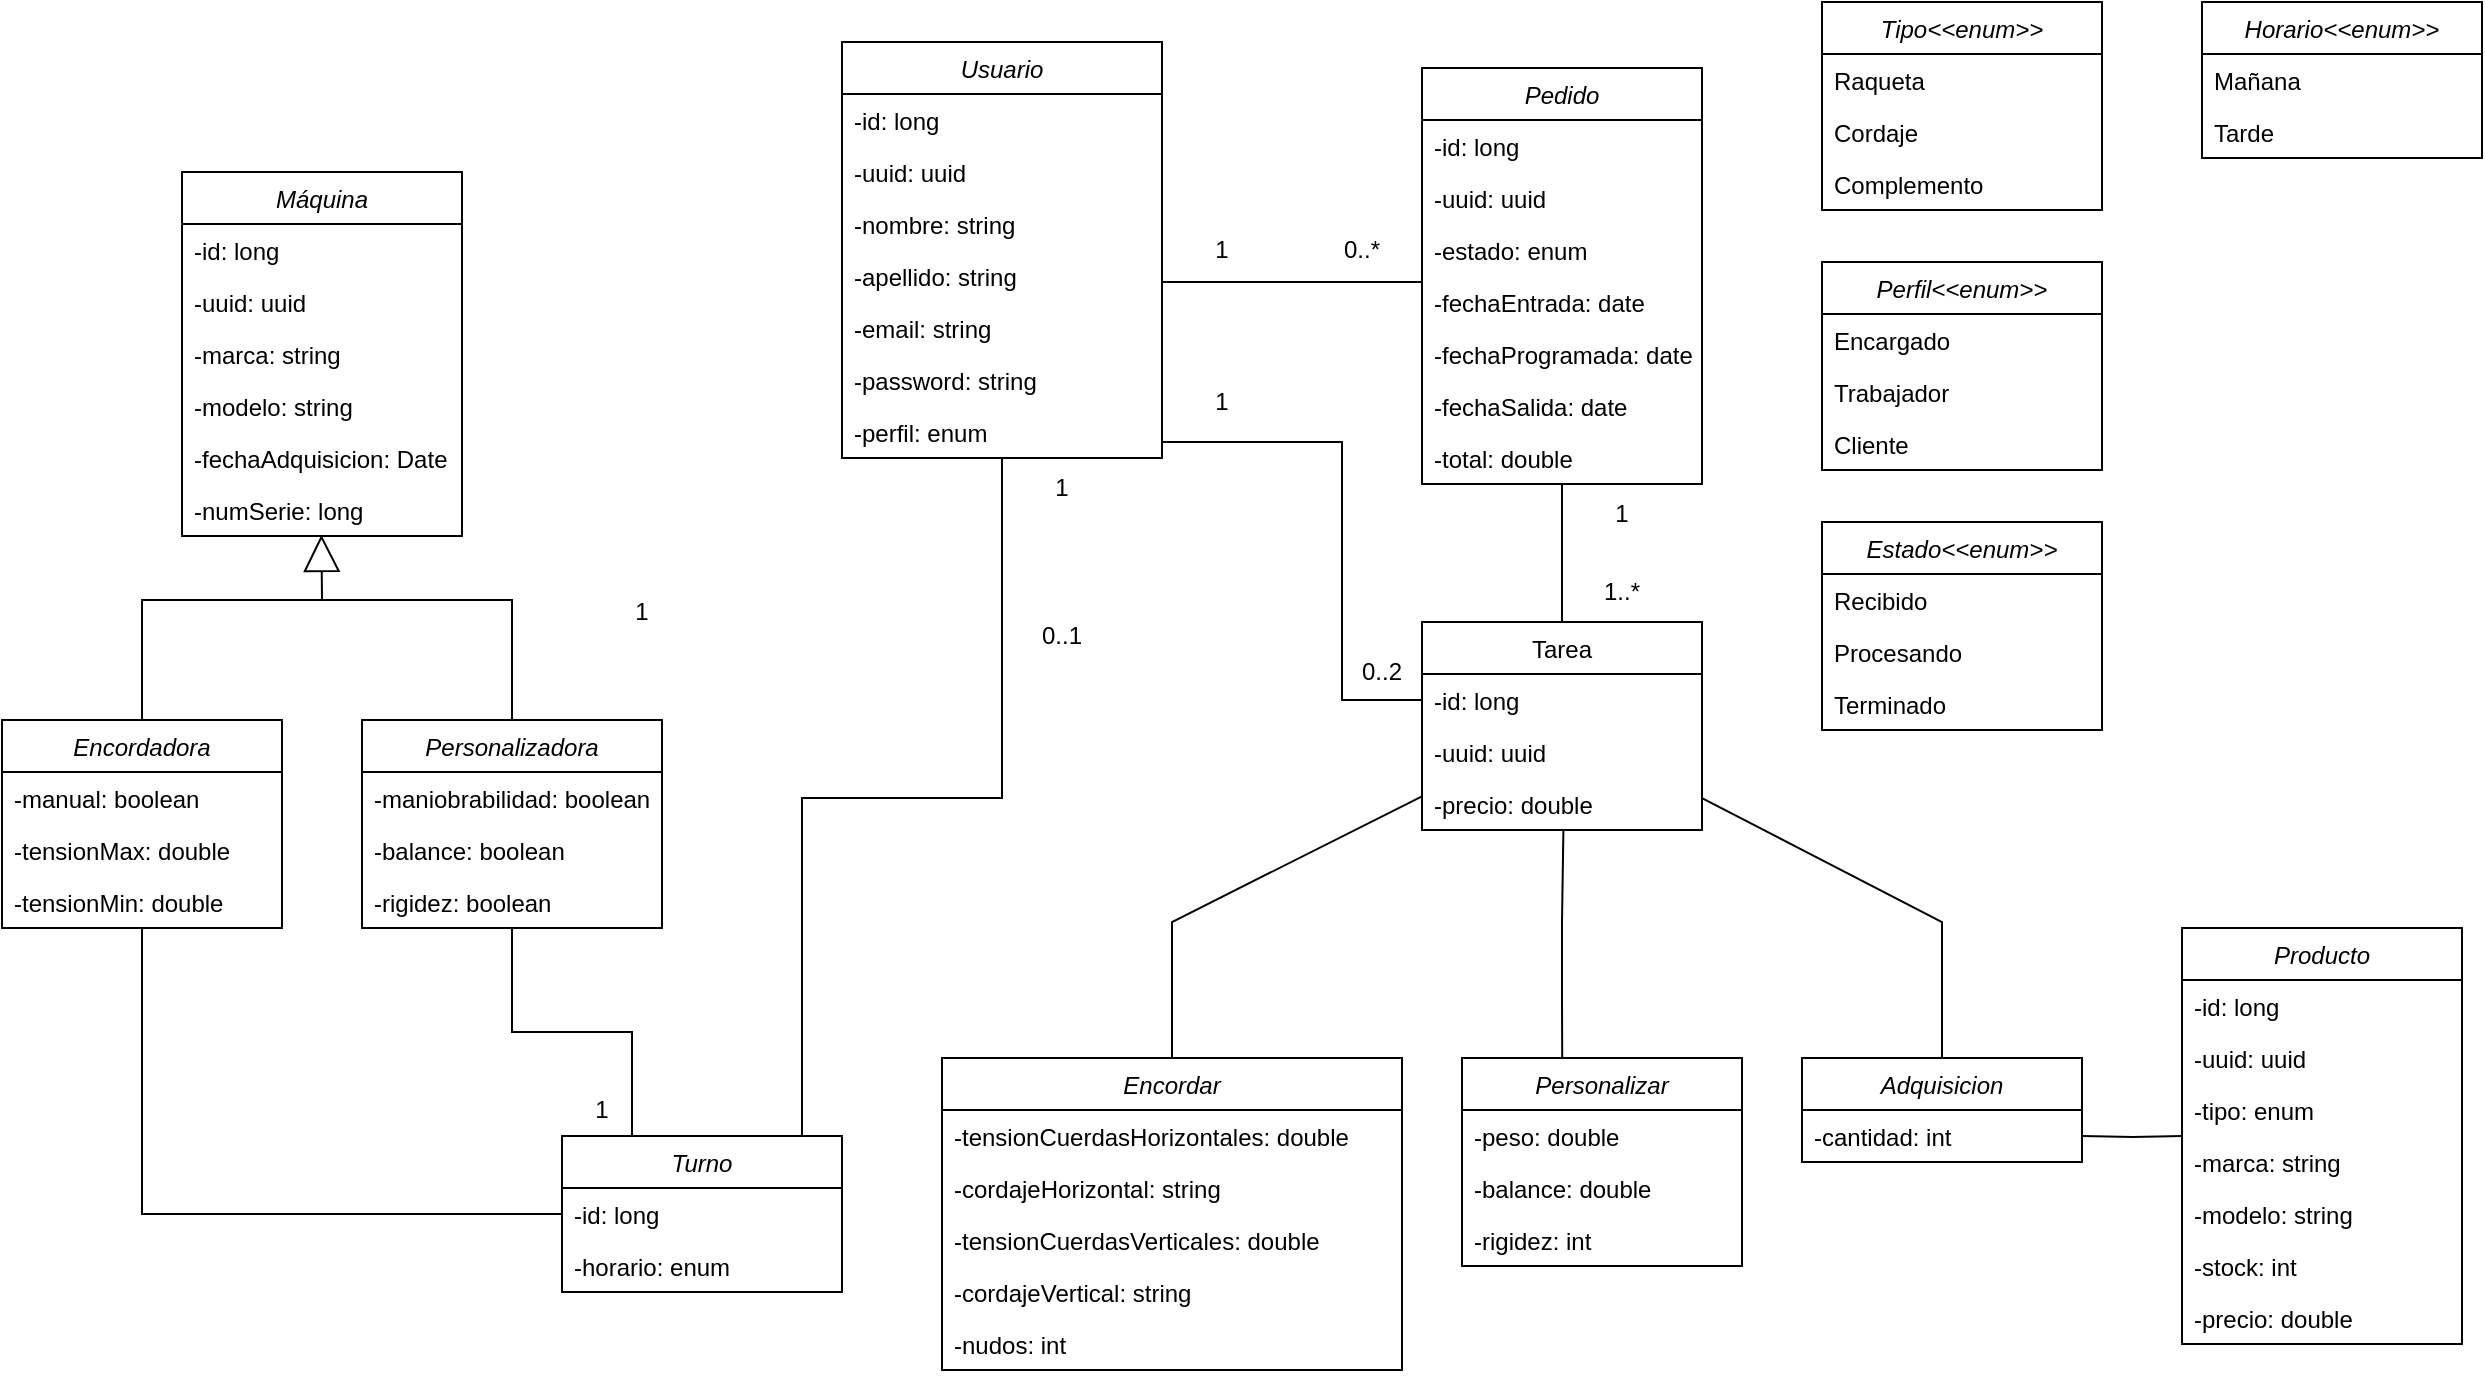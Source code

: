 <mxfile version="20.5.3" type="embed"><diagram id="C5RBs43oDa-KdzZeNtuy" name="Page-1"><mxGraphModel dx="2735" dy="703" grid="1" gridSize="10" guides="1" tooltips="1" connect="1" arrows="1" fold="1" page="1" pageScale="1" pageWidth="1654" pageHeight="2336" math="0" shadow="0"><root><mxCell id="WIyWlLk6GJQsqaUBKTNV-0"/><mxCell id="WIyWlLk6GJQsqaUBKTNV-1" parent="WIyWlLk6GJQsqaUBKTNV-0"/><mxCell id="zkfFHV4jXpPFQw0GAbJ--0" value="Usuario" style="swimlane;fontStyle=2;align=center;verticalAlign=top;childLayout=stackLayout;horizontal=1;startSize=26;horizontalStack=0;resizeParent=1;resizeLast=0;collapsible=1;marginBottom=0;rounded=0;shadow=0;strokeWidth=1;" parent="WIyWlLk6GJQsqaUBKTNV-1" vertex="1"><mxGeometry x="400" y="80" width="160" height="208" as="geometry"><mxRectangle x="230" y="140" width="160" height="26" as="alternateBounds"/></mxGeometry></mxCell><mxCell id="JDHlonyrIvoLY-r9E64h-44" value="-id: long" style="text;strokeColor=none;fillColor=none;align=left;verticalAlign=top;spacingLeft=4;spacingRight=4;overflow=hidden;rotatable=0;points=[[0,0.5],[1,0.5]];portConstraint=eastwest;" parent="zkfFHV4jXpPFQw0GAbJ--0" vertex="1"><mxGeometry y="26" width="160" height="26" as="geometry"/></mxCell><mxCell id="JDHlonyrIvoLY-r9E64h-45" value="-uuid: uuid" style="text;strokeColor=none;fillColor=none;align=left;verticalAlign=top;spacingLeft=4;spacingRight=4;overflow=hidden;rotatable=0;points=[[0,0.5],[1,0.5]];portConstraint=eastwest;" parent="zkfFHV4jXpPFQw0GAbJ--0" vertex="1"><mxGeometry y="52" width="160" height="26" as="geometry"/></mxCell><mxCell id="zkfFHV4jXpPFQw0GAbJ--1" value="-nombre: string" style="text;align=left;verticalAlign=top;spacingLeft=4;spacingRight=4;overflow=hidden;rotatable=0;points=[[0,0.5],[1,0.5]];portConstraint=eastwest;" parent="zkfFHV4jXpPFQw0GAbJ--0" vertex="1"><mxGeometry y="78" width="160" height="26" as="geometry"/></mxCell><mxCell id="zkfFHV4jXpPFQw0GAbJ--2" value="-apellido: string" style="text;align=left;verticalAlign=top;spacingLeft=4;spacingRight=4;overflow=hidden;rotatable=0;points=[[0,0.5],[1,0.5]];portConstraint=eastwest;rounded=0;shadow=0;html=0;" parent="zkfFHV4jXpPFQw0GAbJ--0" vertex="1"><mxGeometry y="104" width="160" height="26" as="geometry"/></mxCell><mxCell id="zkfFHV4jXpPFQw0GAbJ--3" value="-email: string" style="text;align=left;verticalAlign=top;spacingLeft=4;spacingRight=4;overflow=hidden;rotatable=0;points=[[0,0.5],[1,0.5]];portConstraint=eastwest;rounded=0;shadow=0;html=0;" parent="zkfFHV4jXpPFQw0GAbJ--0" vertex="1"><mxGeometry y="130" width="160" height="26" as="geometry"/></mxCell><mxCell id="ugtasmN3zLT_TulPQqUj-0" value="-password: string" style="text;align=left;verticalAlign=top;spacingLeft=4;spacingRight=4;overflow=hidden;rotatable=0;points=[[0,0.5],[1,0.5]];portConstraint=eastwest;rounded=0;shadow=0;html=0;" parent="zkfFHV4jXpPFQw0GAbJ--0" vertex="1"><mxGeometry y="156" width="160" height="26" as="geometry"/></mxCell><mxCell id="zkfFHV4jXpPFQw0GAbJ--5" value="-perfil: enum" style="text;align=left;verticalAlign=top;spacingLeft=4;spacingRight=4;overflow=hidden;rotatable=0;points=[[0,0.5],[1,0.5]];portConstraint=eastwest;" parent="zkfFHV4jXpPFQw0GAbJ--0" vertex="1"><mxGeometry y="182" width="160" height="26" as="geometry"/></mxCell><mxCell id="ugtasmN3zLT_TulPQqUj-5" value="Perfil&lt;&lt;enum&gt;&gt;" style="swimlane;fontStyle=2;childLayout=stackLayout;horizontal=1;startSize=26;fillColor=none;horizontalStack=0;resizeParent=1;resizeParentMax=0;resizeLast=0;collapsible=1;marginBottom=0;" parent="WIyWlLk6GJQsqaUBKTNV-1" vertex="1"><mxGeometry x="890" y="190" width="140" height="104" as="geometry"/></mxCell><mxCell id="ugtasmN3zLT_TulPQqUj-6" value="Encargado    " style="text;strokeColor=none;fillColor=none;align=left;verticalAlign=top;spacingLeft=4;spacingRight=4;overflow=hidden;rotatable=0;points=[[0,0.5],[1,0.5]];portConstraint=eastwest;" parent="ugtasmN3zLT_TulPQqUj-5" vertex="1"><mxGeometry y="26" width="140" height="26" as="geometry"/></mxCell><mxCell id="ugtasmN3zLT_TulPQqUj-7" value="Trabajador" style="text;strokeColor=none;fillColor=none;align=left;verticalAlign=top;spacingLeft=4;spacingRight=4;overflow=hidden;rotatable=0;points=[[0,0.5],[1,0.5]];portConstraint=eastwest;" parent="ugtasmN3zLT_TulPQqUj-5" vertex="1"><mxGeometry y="52" width="140" height="26" as="geometry"/></mxCell><mxCell id="ugtasmN3zLT_TulPQqUj-8" value="Cliente" style="text;strokeColor=none;fillColor=none;align=left;verticalAlign=top;spacingLeft=4;spacingRight=4;overflow=hidden;rotatable=0;points=[[0,0.5],[1,0.5]];portConstraint=eastwest;" parent="ugtasmN3zLT_TulPQqUj-5" vertex="1"><mxGeometry y="78" width="140" height="26" as="geometry"/></mxCell><mxCell id="ugtasmN3zLT_TulPQqUj-10" value="Máquina" style="swimlane;fontStyle=2;childLayout=stackLayout;horizontal=1;startSize=26;fillColor=none;horizontalStack=0;resizeParent=1;resizeParentMax=0;resizeLast=0;collapsible=1;marginBottom=0;" parent="WIyWlLk6GJQsqaUBKTNV-1" vertex="1"><mxGeometry x="70" y="145" width="140" height="182" as="geometry"/></mxCell><mxCell id="JDHlonyrIvoLY-r9E64h-46" value="-id: long" style="text;strokeColor=none;fillColor=none;align=left;verticalAlign=top;spacingLeft=4;spacingRight=4;overflow=hidden;rotatable=0;points=[[0,0.5],[1,0.5]];portConstraint=eastwest;" parent="ugtasmN3zLT_TulPQqUj-10" vertex="1"><mxGeometry y="26" width="140" height="26" as="geometry"/></mxCell><mxCell id="JDHlonyrIvoLY-r9E64h-47" value="-uuid: uuid" style="text;strokeColor=none;fillColor=none;align=left;verticalAlign=top;spacingLeft=4;spacingRight=4;overflow=hidden;rotatable=0;points=[[0,0.5],[1,0.5]];portConstraint=eastwest;" parent="ugtasmN3zLT_TulPQqUj-10" vertex="1"><mxGeometry y="52" width="140" height="26" as="geometry"/></mxCell><mxCell id="ugtasmN3zLT_TulPQqUj-11" value="-marca: string" style="text;strokeColor=none;fillColor=none;align=left;verticalAlign=top;spacingLeft=4;spacingRight=4;overflow=hidden;rotatable=0;points=[[0,0.5],[1,0.5]];portConstraint=eastwest;" parent="ugtasmN3zLT_TulPQqUj-10" vertex="1"><mxGeometry y="78" width="140" height="26" as="geometry"/></mxCell><mxCell id="ugtasmN3zLT_TulPQqUj-12" value="-modelo: string" style="text;strokeColor=none;fillColor=none;align=left;verticalAlign=top;spacingLeft=4;spacingRight=4;overflow=hidden;rotatable=0;points=[[0,0.5],[1,0.5]];portConstraint=eastwest;" parent="ugtasmN3zLT_TulPQqUj-10" vertex="1"><mxGeometry y="104" width="140" height="26" as="geometry"/></mxCell><mxCell id="ugtasmN3zLT_TulPQqUj-14" value="-fechaAdquisicion: Date" style="text;strokeColor=none;fillColor=none;align=left;verticalAlign=top;spacingLeft=4;spacingRight=4;overflow=hidden;rotatable=0;points=[[0,0.5],[1,0.5]];portConstraint=eastwest;" parent="ugtasmN3zLT_TulPQqUj-10" vertex="1"><mxGeometry y="130" width="140" height="26" as="geometry"/></mxCell><mxCell id="ugtasmN3zLT_TulPQqUj-15" value="-numSerie: long" style="text;strokeColor=none;fillColor=none;align=left;verticalAlign=top;spacingLeft=4;spacingRight=4;overflow=hidden;rotatable=0;points=[[0,0.5],[1,0.5]];portConstraint=eastwest;" parent="ugtasmN3zLT_TulPQqUj-10" vertex="1"><mxGeometry y="156" width="140" height="26" as="geometry"/></mxCell><mxCell id="JDHlonyrIvoLY-r9E64h-86" style="edgeStyle=none;rounded=0;orthogonalLoop=1;jettySize=auto;html=1;exitX=0.5;exitY=0;exitDx=0;exitDy=0;startArrow=none;startFill=0;endArrow=none;endFill=0;endSize=10;" parent="WIyWlLk6GJQsqaUBKTNV-1" source="ugtasmN3zLT_TulPQqUj-16" edge="1"><mxGeometry relative="1" as="geometry"><mxPoint x="140" y="359.0" as="targetPoint"/><Array as="points"><mxPoint x="50" y="359"/></Array></mxGeometry></mxCell><mxCell id="ugtasmN3zLT_TulPQqUj-16" value="Encordadora" style="swimlane;fontStyle=2;childLayout=stackLayout;horizontal=1;startSize=26;fillColor=none;horizontalStack=0;resizeParent=1;resizeParentMax=0;resizeLast=0;collapsible=1;marginBottom=0;" parent="WIyWlLk6GJQsqaUBKTNV-1" vertex="1"><mxGeometry x="-20" y="419" width="140" height="104" as="geometry"/></mxCell><mxCell id="ugtasmN3zLT_TulPQqUj-17" value="-manual: boolean" style="text;strokeColor=none;fillColor=none;align=left;verticalAlign=top;spacingLeft=4;spacingRight=4;overflow=hidden;rotatable=0;points=[[0,0.5],[1,0.5]];portConstraint=eastwest;" parent="ugtasmN3zLT_TulPQqUj-16" vertex="1"><mxGeometry y="26" width="140" height="26" as="geometry"/></mxCell><mxCell id="ugtasmN3zLT_TulPQqUj-18" value="-tensionMax: double" style="text;strokeColor=none;fillColor=none;align=left;verticalAlign=top;spacingLeft=4;spacingRight=4;overflow=hidden;rotatable=0;points=[[0,0.5],[1,0.5]];portConstraint=eastwest;" parent="ugtasmN3zLT_TulPQqUj-16" vertex="1"><mxGeometry y="52" width="140" height="26" as="geometry"/></mxCell><mxCell id="ugtasmN3zLT_TulPQqUj-19" value="-tensionMin: double" style="text;strokeColor=none;fillColor=none;align=left;verticalAlign=top;spacingLeft=4;spacingRight=4;overflow=hidden;rotatable=0;points=[[0,0.5],[1,0.5]];portConstraint=eastwest;" parent="ugtasmN3zLT_TulPQqUj-16" vertex="1"><mxGeometry y="78" width="140" height="26" as="geometry"/></mxCell><mxCell id="JDHlonyrIvoLY-r9E64h-87" style="edgeStyle=none;rounded=0;orthogonalLoop=1;jettySize=auto;html=1;exitX=0.5;exitY=0;exitDx=0;exitDy=0;startArrow=none;startFill=0;endArrow=none;endFill=0;endSize=10;" parent="WIyWlLk6GJQsqaUBKTNV-1" source="ugtasmN3zLT_TulPQqUj-20" edge="1"><mxGeometry relative="1" as="geometry"><mxPoint x="140" y="359.0" as="targetPoint"/><Array as="points"><mxPoint x="235" y="359"/></Array></mxGeometry></mxCell><mxCell id="ugtasmN3zLT_TulPQqUj-20" value="Personalizadora" style="swimlane;fontStyle=2;childLayout=stackLayout;horizontal=1;startSize=26;fillColor=none;horizontalStack=0;resizeParent=1;resizeParentMax=0;resizeLast=0;collapsible=1;marginBottom=0;" parent="WIyWlLk6GJQsqaUBKTNV-1" vertex="1"><mxGeometry x="160" y="419" width="150" height="104" as="geometry"/></mxCell><mxCell id="ugtasmN3zLT_TulPQqUj-21" value="-maniobrabilidad: boolean" style="text;strokeColor=none;fillColor=none;align=left;verticalAlign=top;spacingLeft=4;spacingRight=4;overflow=hidden;rotatable=0;points=[[0,0.5],[1,0.5]];portConstraint=eastwest;" parent="ugtasmN3zLT_TulPQqUj-20" vertex="1"><mxGeometry y="26" width="150" height="26" as="geometry"/></mxCell><mxCell id="ugtasmN3zLT_TulPQqUj-22" value="-balance: boolean" style="text;strokeColor=none;fillColor=none;align=left;verticalAlign=top;spacingLeft=4;spacingRight=4;overflow=hidden;rotatable=0;points=[[0,0.5],[1,0.5]];portConstraint=eastwest;" parent="ugtasmN3zLT_TulPQqUj-20" vertex="1"><mxGeometry y="52" width="150" height="26" as="geometry"/></mxCell><mxCell id="ugtasmN3zLT_TulPQqUj-23" value="-rigidez: boolean" style="text;strokeColor=none;fillColor=none;align=left;verticalAlign=top;spacingLeft=4;spacingRight=4;overflow=hidden;rotatable=0;points=[[0,0.5],[1,0.5]];portConstraint=eastwest;" parent="ugtasmN3zLT_TulPQqUj-20" vertex="1"><mxGeometry y="78" width="150" height="26" as="geometry"/></mxCell><mxCell id="JDHlonyrIvoLY-r9E64h-56" style="edgeStyle=orthogonalEdgeStyle;rounded=0;orthogonalLoop=1;jettySize=auto;html=1;exitX=0.5;exitY=0;exitDx=0;exitDy=0;endArrow=none;endFill=0;startArrow=none;startFill=0;" parent="WIyWlLk6GJQsqaUBKTNV-1" source="ugtasmN3zLT_TulPQqUj-32" target="JDHlonyrIvoLY-r9E64h-0" edge="1"><mxGeometry relative="1" as="geometry"/></mxCell><mxCell id="ugtasmN3zLT_TulPQqUj-32" value="Tarea" style="swimlane;fontStyle=0;childLayout=stackLayout;horizontal=1;startSize=26;fillColor=none;horizontalStack=0;resizeParent=1;resizeParentMax=0;resizeLast=0;collapsible=1;marginBottom=0;" parent="WIyWlLk6GJQsqaUBKTNV-1" vertex="1"><mxGeometry x="690" y="370" width="140" height="104" as="geometry"/></mxCell><mxCell id="ugtasmN3zLT_TulPQqUj-36" value="-id: long" style="text;strokeColor=none;fillColor=none;align=left;verticalAlign=top;spacingLeft=4;spacingRight=4;overflow=hidden;rotatable=0;points=[[0,0.5],[1,0.5]];portConstraint=eastwest;" parent="ugtasmN3zLT_TulPQqUj-32" vertex="1"><mxGeometry y="26" width="140" height="26" as="geometry"/></mxCell><mxCell id="JDHlonyrIvoLY-r9E64h-22" value="-uuid: uuid" style="text;strokeColor=none;fillColor=none;align=left;verticalAlign=top;spacingLeft=4;spacingRight=4;overflow=hidden;rotatable=0;points=[[0,0.5],[1,0.5]];portConstraint=eastwest;" parent="ugtasmN3zLT_TulPQqUj-32" vertex="1"><mxGeometry y="52" width="140" height="26" as="geometry"/></mxCell><mxCell id="ugtasmN3zLT_TulPQqUj-42" value="-precio: double" style="text;strokeColor=none;fillColor=none;align=left;verticalAlign=top;spacingLeft=4;spacingRight=4;overflow=hidden;rotatable=0;points=[[0,0.5],[1,0.5]];portConstraint=eastwest;" parent="ugtasmN3zLT_TulPQqUj-32" vertex="1"><mxGeometry y="78" width="140" height="26" as="geometry"/></mxCell><mxCell id="JDHlonyrIvoLY-r9E64h-0" value="Pedido" style="swimlane;fontStyle=2;childLayout=stackLayout;horizontal=1;startSize=26;fillColor=none;horizontalStack=0;resizeParent=1;resizeParentMax=0;resizeLast=0;collapsible=1;marginBottom=0;" parent="WIyWlLk6GJQsqaUBKTNV-1" vertex="1"><mxGeometry x="690" y="93" width="140" height="208" as="geometry"/></mxCell><mxCell id="JDHlonyrIvoLY-r9E64h-49" value="-id: long" style="text;strokeColor=none;fillColor=none;align=left;verticalAlign=top;spacingLeft=4;spacingRight=4;overflow=hidden;rotatable=0;points=[[0,0.5],[1,0.5]];portConstraint=eastwest;" parent="JDHlonyrIvoLY-r9E64h-0" vertex="1"><mxGeometry y="26" width="140" height="26" as="geometry"/></mxCell><mxCell id="JDHlonyrIvoLY-r9E64h-50" value="-uuid: uuid" style="text;strokeColor=none;fillColor=none;align=left;verticalAlign=top;spacingLeft=4;spacingRight=4;overflow=hidden;rotatable=0;points=[[0,0.5],[1,0.5]];portConstraint=eastwest;" parent="JDHlonyrIvoLY-r9E64h-0" vertex="1"><mxGeometry y="52" width="140" height="26" as="geometry"/></mxCell><mxCell id="JDHlonyrIvoLY-r9E64h-1" value="-estado: enum" style="text;strokeColor=none;fillColor=none;align=left;verticalAlign=top;spacingLeft=4;spacingRight=4;overflow=hidden;rotatable=0;points=[[0,0.5],[1,0.5]];portConstraint=eastwest;" parent="JDHlonyrIvoLY-r9E64h-0" vertex="1"><mxGeometry y="78" width="140" height="26" as="geometry"/></mxCell><mxCell id="JDHlonyrIvoLY-r9E64h-2" value="-fechaEntrada: date" style="text;strokeColor=none;fillColor=none;align=left;verticalAlign=top;spacingLeft=4;spacingRight=4;overflow=hidden;rotatable=0;points=[[0,0.5],[1,0.5]];portConstraint=eastwest;" parent="JDHlonyrIvoLY-r9E64h-0" vertex="1"><mxGeometry y="104" width="140" height="26" as="geometry"/></mxCell><mxCell id="JDHlonyrIvoLY-r9E64h-3" value="-fechaProgramada: date" style="text;strokeColor=none;fillColor=none;align=left;verticalAlign=top;spacingLeft=4;spacingRight=4;overflow=hidden;rotatable=0;points=[[0,0.5],[1,0.5]];portConstraint=eastwest;" parent="JDHlonyrIvoLY-r9E64h-0" vertex="1"><mxGeometry y="130" width="140" height="26" as="geometry"/></mxCell><mxCell id="JDHlonyrIvoLY-r9E64h-8" value="-fechaSalida: date" style="text;strokeColor=none;fillColor=none;align=left;verticalAlign=top;spacingLeft=4;spacingRight=4;overflow=hidden;rotatable=0;points=[[0,0.5],[1,0.5]];portConstraint=eastwest;" parent="JDHlonyrIvoLY-r9E64h-0" vertex="1"><mxGeometry y="156" width="140" height="26" as="geometry"/></mxCell><mxCell id="JDHlonyrIvoLY-r9E64h-9" value="-total: double" style="text;strokeColor=none;fillColor=none;align=left;verticalAlign=top;spacingLeft=4;spacingRight=4;overflow=hidden;rotatable=0;points=[[0,0.5],[1,0.5]];portConstraint=eastwest;" parent="JDHlonyrIvoLY-r9E64h-0" vertex="1"><mxGeometry y="182" width="140" height="26" as="geometry"/></mxCell><mxCell id="JDHlonyrIvoLY-r9E64h-4" value="Estado&lt;&lt;enum&gt;&gt;" style="swimlane;fontStyle=2;childLayout=stackLayout;horizontal=1;startSize=26;fillColor=none;horizontalStack=0;resizeParent=1;resizeParentMax=0;resizeLast=0;collapsible=1;marginBottom=0;" parent="WIyWlLk6GJQsqaUBKTNV-1" vertex="1"><mxGeometry x="890" y="320" width="140" height="104" as="geometry"/></mxCell><mxCell id="JDHlonyrIvoLY-r9E64h-5" value="Recibido" style="text;strokeColor=none;fillColor=none;align=left;verticalAlign=top;spacingLeft=4;spacingRight=4;overflow=hidden;rotatable=0;points=[[0,0.5],[1,0.5]];portConstraint=eastwest;" parent="JDHlonyrIvoLY-r9E64h-4" vertex="1"><mxGeometry y="26" width="140" height="26" as="geometry"/></mxCell><mxCell id="JDHlonyrIvoLY-r9E64h-6" value="Procesando" style="text;strokeColor=none;fillColor=none;align=left;verticalAlign=top;spacingLeft=4;spacingRight=4;overflow=hidden;rotatable=0;points=[[0,0.5],[1,0.5]];portConstraint=eastwest;" parent="JDHlonyrIvoLY-r9E64h-4" vertex="1"><mxGeometry y="52" width="140" height="26" as="geometry"/></mxCell><mxCell id="JDHlonyrIvoLY-r9E64h-7" value="Terminado" style="text;strokeColor=none;fillColor=none;align=left;verticalAlign=top;spacingLeft=4;spacingRight=4;overflow=hidden;rotatable=0;points=[[0,0.5],[1,0.5]];portConstraint=eastwest;" parent="JDHlonyrIvoLY-r9E64h-4" vertex="1"><mxGeometry y="78" width="140" height="26" as="geometry"/></mxCell><mxCell id="JDHlonyrIvoLY-r9E64h-11" value="Producto" style="swimlane;fontStyle=2;childLayout=stackLayout;horizontal=1;startSize=26;fillColor=none;horizontalStack=0;resizeParent=1;resizeParentMax=0;resizeLast=0;collapsible=1;marginBottom=0;" parent="WIyWlLk6GJQsqaUBKTNV-1" vertex="1"><mxGeometry x="1070" y="523" width="140" height="208" as="geometry"/></mxCell><mxCell id="JDHlonyrIvoLY-r9E64h-51" value="-id: long" style="text;strokeColor=none;fillColor=none;align=left;verticalAlign=top;spacingLeft=4;spacingRight=4;overflow=hidden;rotatable=0;points=[[0,0.5],[1,0.5]];portConstraint=eastwest;" parent="JDHlonyrIvoLY-r9E64h-11" vertex="1"><mxGeometry y="26" width="140" height="26" as="geometry"/></mxCell><mxCell id="JDHlonyrIvoLY-r9E64h-52" value="-uuid: uuid" style="text;strokeColor=none;fillColor=none;align=left;verticalAlign=top;spacingLeft=4;spacingRight=4;overflow=hidden;rotatable=0;points=[[0,0.5],[1,0.5]];portConstraint=eastwest;" parent="JDHlonyrIvoLY-r9E64h-11" vertex="1"><mxGeometry y="52" width="140" height="26" as="geometry"/></mxCell><mxCell id="JDHlonyrIvoLY-r9E64h-12" value="-tipo: enum" style="text;strokeColor=none;fillColor=none;align=left;verticalAlign=top;spacingLeft=4;spacingRight=4;overflow=hidden;rotatable=0;points=[[0,0.5],[1,0.5]];portConstraint=eastwest;" parent="JDHlonyrIvoLY-r9E64h-11" vertex="1"><mxGeometry y="78" width="140" height="26" as="geometry"/></mxCell><mxCell id="JDHlonyrIvoLY-r9E64h-13" value="-marca: string" style="text;strokeColor=none;fillColor=none;align=left;verticalAlign=top;spacingLeft=4;spacingRight=4;overflow=hidden;rotatable=0;points=[[0,0.5],[1,0.5]];portConstraint=eastwest;" parent="JDHlonyrIvoLY-r9E64h-11" vertex="1"><mxGeometry y="104" width="140" height="26" as="geometry"/></mxCell><mxCell id="JDHlonyrIvoLY-r9E64h-14" value="-modelo: string" style="text;strokeColor=none;fillColor=none;align=left;verticalAlign=top;spacingLeft=4;spacingRight=4;overflow=hidden;rotatable=0;points=[[0,0.5],[1,0.5]];portConstraint=eastwest;" parent="JDHlonyrIvoLY-r9E64h-11" vertex="1"><mxGeometry y="130" width="140" height="26" as="geometry"/></mxCell><mxCell id="JDHlonyrIvoLY-r9E64h-20" value="-stock: int" style="text;strokeColor=none;fillColor=none;align=left;verticalAlign=top;spacingLeft=4;spacingRight=4;overflow=hidden;rotatable=0;points=[[0,0.5],[1,0.5]];portConstraint=eastwest;" parent="JDHlonyrIvoLY-r9E64h-11" vertex="1"><mxGeometry y="156" width="140" height="26" as="geometry"/></mxCell><mxCell id="JDHlonyrIvoLY-r9E64h-21" value="-precio: double" style="text;strokeColor=none;fillColor=none;align=left;verticalAlign=top;spacingLeft=4;spacingRight=4;overflow=hidden;rotatable=0;points=[[0,0.5],[1,0.5]];portConstraint=eastwest;" parent="JDHlonyrIvoLY-r9E64h-11" vertex="1"><mxGeometry y="182" width="140" height="26" as="geometry"/></mxCell><mxCell id="JDHlonyrIvoLY-r9E64h-15" value="Tipo&lt;&lt;enum&gt;&gt;" style="swimlane;fontStyle=2;childLayout=stackLayout;horizontal=1;startSize=26;fillColor=none;horizontalStack=0;resizeParent=1;resizeParentMax=0;resizeLast=0;collapsible=1;marginBottom=0;" parent="WIyWlLk6GJQsqaUBKTNV-1" vertex="1"><mxGeometry x="890" y="60" width="140" height="104" as="geometry"/></mxCell><mxCell id="JDHlonyrIvoLY-r9E64h-16" value="Raqueta" style="text;strokeColor=none;fillColor=none;align=left;verticalAlign=top;spacingLeft=4;spacingRight=4;overflow=hidden;rotatable=0;points=[[0,0.5],[1,0.5]];portConstraint=eastwest;" parent="JDHlonyrIvoLY-r9E64h-15" vertex="1"><mxGeometry y="26" width="140" height="26" as="geometry"/></mxCell><mxCell id="JDHlonyrIvoLY-r9E64h-17" value="Cordaje" style="text;strokeColor=none;fillColor=none;align=left;verticalAlign=top;spacingLeft=4;spacingRight=4;overflow=hidden;rotatable=0;points=[[0,0.5],[1,0.5]];portConstraint=eastwest;" parent="JDHlonyrIvoLY-r9E64h-15" vertex="1"><mxGeometry y="52" width="140" height="26" as="geometry"/></mxCell><mxCell id="JDHlonyrIvoLY-r9E64h-18" value="Complemento" style="text;strokeColor=none;fillColor=none;align=left;verticalAlign=top;spacingLeft=4;spacingRight=4;overflow=hidden;rotatable=0;points=[[0,0.5],[1,0.5]];portConstraint=eastwest;" parent="JDHlonyrIvoLY-r9E64h-15" vertex="1"><mxGeometry y="78" width="140" height="26" as="geometry"/></mxCell><mxCell id="JDHlonyrIvoLY-r9E64h-81" style="edgeStyle=none;rounded=0;orthogonalLoop=1;jettySize=auto;html=1;exitX=0.5;exitY=0;exitDx=0;exitDy=0;startArrow=none;startFill=0;endArrow=none;endFill=0;endSize=10;" parent="WIyWlLk6GJQsqaUBKTNV-1" source="JDHlonyrIvoLY-r9E64h-23" target="ugtasmN3zLT_TulPQqUj-32" edge="1"><mxGeometry relative="1" as="geometry"><mxPoint x="760" y="520" as="targetPoint"/><Array as="points"><mxPoint x="565" y="520"/></Array></mxGeometry></mxCell><mxCell id="JDHlonyrIvoLY-r9E64h-23" value="Encordar" style="swimlane;fontStyle=2;childLayout=stackLayout;horizontal=1;startSize=26;fillColor=none;horizontalStack=0;resizeParent=1;resizeParentMax=0;resizeLast=0;collapsible=1;marginBottom=0;" parent="WIyWlLk6GJQsqaUBKTNV-1" vertex="1"><mxGeometry x="450" y="588" width="230" height="156" as="geometry"/></mxCell><mxCell id="JDHlonyrIvoLY-r9E64h-24" value="-tensionCuerdasHorizontales: double" style="text;strokeColor=none;fillColor=none;align=left;verticalAlign=top;spacingLeft=4;spacingRight=4;overflow=hidden;rotatable=0;points=[[0,0.5],[1,0.5]];portConstraint=eastwest;" parent="JDHlonyrIvoLY-r9E64h-23" vertex="1"><mxGeometry y="26" width="230" height="26" as="geometry"/></mxCell><mxCell id="JDHlonyrIvoLY-r9E64h-25" value="-cordajeHorizontal: string" style="text;strokeColor=none;fillColor=none;align=left;verticalAlign=top;spacingLeft=4;spacingRight=4;overflow=hidden;rotatable=0;points=[[0,0.5],[1,0.5]];portConstraint=eastwest;" parent="JDHlonyrIvoLY-r9E64h-23" vertex="1"><mxGeometry y="52" width="230" height="26" as="geometry"/></mxCell><mxCell id="JDHlonyrIvoLY-r9E64h-26" value="-tensionCuerdasVerticales: double" style="text;strokeColor=none;fillColor=none;align=left;verticalAlign=top;spacingLeft=4;spacingRight=4;overflow=hidden;rotatable=0;points=[[0,0.5],[1,0.5]];portConstraint=eastwest;" parent="JDHlonyrIvoLY-r9E64h-23" vertex="1"><mxGeometry y="78" width="230" height="26" as="geometry"/></mxCell><mxCell id="JDHlonyrIvoLY-r9E64h-27" value="-cordajeVertical: string" style="text;strokeColor=none;fillColor=none;align=left;verticalAlign=top;spacingLeft=4;spacingRight=4;overflow=hidden;rotatable=0;points=[[0,0.5],[1,0.5]];portConstraint=eastwest;" parent="JDHlonyrIvoLY-r9E64h-23" vertex="1"><mxGeometry y="104" width="230" height="26" as="geometry"/></mxCell><mxCell id="JDHlonyrIvoLY-r9E64h-28" value="-nudos: int" style="text;strokeColor=none;fillColor=none;align=left;verticalAlign=top;spacingLeft=4;spacingRight=4;overflow=hidden;rotatable=0;points=[[0,0.5],[1,0.5]];portConstraint=eastwest;" parent="JDHlonyrIvoLY-r9E64h-23" vertex="1"><mxGeometry y="130" width="230" height="26" as="geometry"/></mxCell><mxCell id="JDHlonyrIvoLY-r9E64h-83" style="edgeStyle=none;rounded=0;orthogonalLoop=1;jettySize=auto;html=1;exitX=0.358;exitY=0.002;exitDx=0;exitDy=0;startArrow=none;startFill=0;endArrow=none;endFill=0;endSize=10;exitPerimeter=0;" parent="WIyWlLk6GJQsqaUBKTNV-1" source="JDHlonyrIvoLY-r9E64h-30" edge="1"><mxGeometry relative="1" as="geometry"><mxPoint x="760" y="520" as="targetPoint"/><Array as="points"><mxPoint x="760" y="560"/></Array></mxGeometry></mxCell><mxCell id="JDHlonyrIvoLY-r9E64h-30" value="Personalizar" style="swimlane;fontStyle=2;childLayout=stackLayout;horizontal=1;startSize=26;fillColor=none;horizontalStack=0;resizeParent=1;resizeParentMax=0;resizeLast=0;collapsible=1;marginBottom=0;" parent="WIyWlLk6GJQsqaUBKTNV-1" vertex="1"><mxGeometry x="710" y="588" width="140" height="104" as="geometry"/></mxCell><mxCell id="JDHlonyrIvoLY-r9E64h-31" value="-peso: double" style="text;strokeColor=none;fillColor=none;align=left;verticalAlign=top;spacingLeft=4;spacingRight=4;overflow=hidden;rotatable=0;points=[[0,0.5],[1,0.5]];portConstraint=eastwest;" parent="JDHlonyrIvoLY-r9E64h-30" vertex="1"><mxGeometry y="26" width="140" height="26" as="geometry"/></mxCell><mxCell id="JDHlonyrIvoLY-r9E64h-32" value="-balance: double " style="text;strokeColor=none;fillColor=none;align=left;verticalAlign=top;spacingLeft=4;spacingRight=4;overflow=hidden;rotatable=0;points=[[0,0.5],[1,0.5]];portConstraint=eastwest;" parent="JDHlonyrIvoLY-r9E64h-30" vertex="1"><mxGeometry y="52" width="140" height="26" as="geometry"/></mxCell><mxCell id="JDHlonyrIvoLY-r9E64h-33" value="-rigidez: int" style="text;strokeColor=none;fillColor=none;align=left;verticalAlign=top;spacingLeft=4;spacingRight=4;overflow=hidden;rotatable=0;points=[[0,0.5],[1,0.5]];portConstraint=eastwest;" parent="JDHlonyrIvoLY-r9E64h-30" vertex="1"><mxGeometry y="78" width="140" height="26" as="geometry"/></mxCell><mxCell id="JDHlonyrIvoLY-r9E64h-84" style="edgeStyle=none;rounded=0;orthogonalLoop=1;jettySize=auto;html=1;exitX=0.5;exitY=0;exitDx=0;exitDy=0;startArrow=none;startFill=0;endArrow=none;endFill=0;endSize=10;" parent="WIyWlLk6GJQsqaUBKTNV-1" source="JDHlonyrIvoLY-r9E64h-39" target="ugtasmN3zLT_TulPQqUj-32" edge="1"><mxGeometry relative="1" as="geometry"><mxPoint x="760" y="520" as="targetPoint"/><Array as="points"><mxPoint x="950" y="520"/></Array></mxGeometry></mxCell><mxCell id="JDHlonyrIvoLY-r9E64h-39" value="Adquisicion" style="swimlane;fontStyle=2;childLayout=stackLayout;horizontal=1;startSize=26;fillColor=none;horizontalStack=0;resizeParent=1;resizeParentMax=0;resizeLast=0;collapsible=1;marginBottom=0;" parent="WIyWlLk6GJQsqaUBKTNV-1" vertex="1"><mxGeometry x="880" y="588" width="140" height="52" as="geometry"/></mxCell><mxCell id="Y_18HijKy5V2VrQ97_Ps-2" value="-cantidad: int" style="text;strokeColor=none;fillColor=none;align=left;verticalAlign=top;spacingLeft=4;spacingRight=4;overflow=hidden;rotatable=0;points=[[0,0.5],[1,0.5]];portConstraint=eastwest;" parent="JDHlonyrIvoLY-r9E64h-39" vertex="1"><mxGeometry y="26" width="140" height="26" as="geometry"/></mxCell><mxCell id="JDHlonyrIvoLY-r9E64h-53" style="edgeStyle=orthogonalEdgeStyle;rounded=0;orthogonalLoop=1;jettySize=auto;html=1;exitX=1;exitY=0.5;exitDx=0;exitDy=0;endArrow=none;endFill=0;" parent="WIyWlLk6GJQsqaUBKTNV-1" target="JDHlonyrIvoLY-r9E64h-11" edge="1"><mxGeometry relative="1" as="geometry"><mxPoint x="1020" y="627" as="sourcePoint"/></mxGeometry></mxCell><mxCell id="JDHlonyrIvoLY-r9E64h-58" style="edgeStyle=orthogonalEdgeStyle;rounded=0;orthogonalLoop=1;jettySize=auto;html=1;exitX=1;exitY=0.5;exitDx=0;exitDy=0;startArrow=none;startFill=0;endArrow=none;endFill=0;" parent="WIyWlLk6GJQsqaUBKTNV-1" source="zkfFHV4jXpPFQw0GAbJ--2" target="JDHlonyrIvoLY-r9E64h-0" edge="1"><mxGeometry relative="1" as="geometry"><Array as="points"><mxPoint x="560" y="200"/></Array></mxGeometry></mxCell><mxCell id="JDHlonyrIvoLY-r9E64h-66" style="edgeStyle=orthogonalEdgeStyle;rounded=0;orthogonalLoop=1;jettySize=auto;html=1;exitX=0.5;exitY=0;exitDx=0;exitDy=0;startArrow=none;startFill=0;endArrow=none;endFill=0;" parent="WIyWlLk6GJQsqaUBKTNV-1" source="JDHlonyrIvoLY-r9E64h-59" target="zkfFHV4jXpPFQw0GAbJ--0" edge="1"><mxGeometry relative="1" as="geometry"><Array as="points"><mxPoint x="380" y="627"/><mxPoint x="380" y="458"/><mxPoint x="480" y="458"/></Array></mxGeometry></mxCell><mxCell id="1" style="edgeStyle=orthogonalEdgeStyle;rounded=0;orthogonalLoop=1;jettySize=auto;html=1;exitX=0.25;exitY=0;exitDx=0;exitDy=0;endArrow=none;endFill=0;" parent="WIyWlLk6GJQsqaUBKTNV-1" source="JDHlonyrIvoLY-r9E64h-59" target="ugtasmN3zLT_TulPQqUj-20" edge="1"><mxGeometry relative="1" as="geometry"/></mxCell><mxCell id="JDHlonyrIvoLY-r9E64h-59" value="Turno" style="swimlane;fontStyle=2;childLayout=stackLayout;horizontal=1;startSize=26;fillColor=none;horizontalStack=0;resizeParent=1;resizeParentMax=0;resizeLast=0;collapsible=1;marginBottom=0;" parent="WIyWlLk6GJQsqaUBKTNV-1" vertex="1"><mxGeometry x="260" y="627" width="140" height="78" as="geometry"/></mxCell><mxCell id="JDHlonyrIvoLY-r9E64h-60" value="-id: long&#10;" style="text;strokeColor=none;fillColor=none;align=left;verticalAlign=top;spacingLeft=4;spacingRight=4;overflow=hidden;rotatable=0;points=[[0,0.5],[1,0.5]];portConstraint=eastwest;" parent="JDHlonyrIvoLY-r9E64h-59" vertex="1"><mxGeometry y="26" width="140" height="26" as="geometry"/></mxCell><mxCell id="JDHlonyrIvoLY-r9E64h-61" value="-horario: enum" style="text;strokeColor=none;fillColor=none;align=left;verticalAlign=top;spacingLeft=4;spacingRight=4;overflow=hidden;rotatable=0;points=[[0,0.5],[1,0.5]];portConstraint=eastwest;" parent="JDHlonyrIvoLY-r9E64h-59" vertex="1"><mxGeometry y="52" width="140" height="26" as="geometry"/></mxCell><mxCell id="JDHlonyrIvoLY-r9E64h-78" value="" style="endArrow=none;endSize=16;endFill=0;html=1;rounded=0;entryX=0.505;entryY=1;entryDx=0;entryDy=0;entryPerimeter=0;startArrow=none;startFill=0;" parent="WIyWlLk6GJQsqaUBKTNV-1" target="ugtasmN3zLT_TulPQqUj-42" edge="1"><mxGeometry x="-0.532" y="-50" width="160" relative="1" as="geometry"><mxPoint x="760" y="520" as="sourcePoint"/><mxPoint x="820" y="523" as="targetPoint"/><mxPoint as="offset"/></mxGeometry></mxCell><mxCell id="JDHlonyrIvoLY-r9E64h-85" value="" style="endArrow=block;endSize=16;endFill=0;html=1;rounded=0;entryX=0.498;entryY=0.978;entryDx=0;entryDy=0;entryPerimeter=0;" parent="WIyWlLk6GJQsqaUBKTNV-1" target="ugtasmN3zLT_TulPQqUj-15" edge="1"><mxGeometry x="-0.61" y="-112" width="160" relative="1" as="geometry"><mxPoint x="140" y="359" as="sourcePoint"/><mxPoint x="200" y="529" as="targetPoint"/><mxPoint as="offset"/></mxGeometry></mxCell><mxCell id="Y_18HijKy5V2VrQ97_Ps-3" value="Horario&lt;&lt;enum&gt;&gt;" style="swimlane;fontStyle=2;childLayout=stackLayout;horizontal=1;startSize=26;fillColor=none;horizontalStack=0;resizeParent=1;resizeParentMax=0;resizeLast=0;collapsible=1;marginBottom=0;" parent="WIyWlLk6GJQsqaUBKTNV-1" vertex="1"><mxGeometry x="1080" y="60" width="140" height="78" as="geometry"/></mxCell><mxCell id="Y_18HijKy5V2VrQ97_Ps-4" value="Mañana" style="text;strokeColor=none;fillColor=none;align=left;verticalAlign=top;spacingLeft=4;spacingRight=4;overflow=hidden;rotatable=0;points=[[0,0.5],[1,0.5]];portConstraint=eastwest;" parent="Y_18HijKy5V2VrQ97_Ps-3" vertex="1"><mxGeometry y="26" width="140" height="26" as="geometry"/></mxCell><mxCell id="Y_18HijKy5V2VrQ97_Ps-5" value="Tarde" style="text;strokeColor=none;fillColor=none;align=left;verticalAlign=top;spacingLeft=4;spacingRight=4;overflow=hidden;rotatable=0;points=[[0,0.5],[1,0.5]];portConstraint=eastwest;" parent="Y_18HijKy5V2VrQ97_Ps-3" vertex="1"><mxGeometry y="52" width="140" height="26" as="geometry"/></mxCell><mxCell id="Y_18HijKy5V2VrQ97_Ps-8" value="1" style="text;html=1;strokeColor=none;fillColor=none;align=center;verticalAlign=middle;whiteSpace=wrap;rounded=0;" parent="WIyWlLk6GJQsqaUBKTNV-1" vertex="1"><mxGeometry x="270" y="350" width="60" height="30" as="geometry"/></mxCell><mxCell id="Y_18HijKy5V2VrQ97_Ps-9" value="1" style="text;html=1;strokeColor=none;fillColor=none;align=center;verticalAlign=middle;whiteSpace=wrap;rounded=0;" parent="WIyWlLk6GJQsqaUBKTNV-1" vertex="1"><mxGeometry x="480" y="288" width="60" height="30" as="geometry"/></mxCell><mxCell id="Y_18HijKy5V2VrQ97_Ps-10" value="1" style="text;html=1;strokeColor=none;fillColor=none;align=center;verticalAlign=middle;whiteSpace=wrap;rounded=0;" parent="WIyWlLk6GJQsqaUBKTNV-1" vertex="1"><mxGeometry x="250" y="599" width="60" height="30" as="geometry"/></mxCell><mxCell id="Y_18HijKy5V2VrQ97_Ps-11" value="0..1" style="text;html=1;strokeColor=none;fillColor=none;align=center;verticalAlign=middle;whiteSpace=wrap;rounded=0;" parent="WIyWlLk6GJQsqaUBKTNV-1" vertex="1"><mxGeometry x="480" y="362" width="60" height="30" as="geometry"/></mxCell><mxCell id="Y_18HijKy5V2VrQ97_Ps-12" value="1" style="text;html=1;strokeColor=none;fillColor=none;align=center;verticalAlign=middle;whiteSpace=wrap;rounded=0;" parent="WIyWlLk6GJQsqaUBKTNV-1" vertex="1"><mxGeometry x="560" y="169" width="60" height="30" as="geometry"/></mxCell><mxCell id="Y_18HijKy5V2VrQ97_Ps-13" value="0..*" style="text;html=1;strokeColor=none;fillColor=none;align=center;verticalAlign=middle;whiteSpace=wrap;rounded=0;" parent="WIyWlLk6GJQsqaUBKTNV-1" vertex="1"><mxGeometry x="630" y="169" width="60" height="30" as="geometry"/></mxCell><mxCell id="Y_18HijKy5V2VrQ97_Ps-15" value="1" style="text;html=1;strokeColor=none;fillColor=none;align=center;verticalAlign=middle;whiteSpace=wrap;rounded=0;" parent="WIyWlLk6GJQsqaUBKTNV-1" vertex="1"><mxGeometry x="760" y="301" width="60" height="30" as="geometry"/></mxCell><mxCell id="Y_18HijKy5V2VrQ97_Ps-16" value="1..*" style="text;html=1;strokeColor=none;fillColor=none;align=center;verticalAlign=middle;whiteSpace=wrap;rounded=0;" parent="WIyWlLk6GJQsqaUBKTNV-1" vertex="1"><mxGeometry x="760" y="340" width="60" height="30" as="geometry"/></mxCell><mxCell id="Y_18HijKy5V2VrQ97_Ps-18" style="edgeStyle=orthogonalEdgeStyle;rounded=0;orthogonalLoop=1;jettySize=auto;html=1;exitX=0;exitY=0.5;exitDx=0;exitDy=0;endArrow=none;endFill=0;" parent="WIyWlLk6GJQsqaUBKTNV-1" source="ugtasmN3zLT_TulPQqUj-36" target="zkfFHV4jXpPFQw0GAbJ--0" edge="1"><mxGeometry relative="1" as="geometry"><Array as="points"><mxPoint x="650" y="409"/><mxPoint x="650" y="280"/></Array></mxGeometry></mxCell><mxCell id="Y_18HijKy5V2VrQ97_Ps-20" value="1" style="text;html=1;strokeColor=none;fillColor=none;align=center;verticalAlign=middle;whiteSpace=wrap;rounded=0;" parent="WIyWlLk6GJQsqaUBKTNV-1" vertex="1"><mxGeometry x="560" y="245" width="60" height="30" as="geometry"/></mxCell><mxCell id="Y_18HijKy5V2VrQ97_Ps-21" value="0..2" style="text;html=1;strokeColor=none;fillColor=none;align=center;verticalAlign=middle;whiteSpace=wrap;rounded=0;" parent="WIyWlLk6GJQsqaUBKTNV-1" vertex="1"><mxGeometry x="640" y="380" width="60" height="30" as="geometry"/></mxCell><mxCell id="0" style="edgeStyle=orthogonalEdgeStyle;rounded=0;orthogonalLoop=1;jettySize=auto;html=1;exitX=0;exitY=0.5;exitDx=0;exitDy=0;endArrow=none;endFill=0;" parent="WIyWlLk6GJQsqaUBKTNV-1" source="JDHlonyrIvoLY-r9E64h-60" target="ugtasmN3zLT_TulPQqUj-16" edge="1"><mxGeometry relative="1" as="geometry"/></mxCell></root></mxGraphModel></diagram></mxfile>